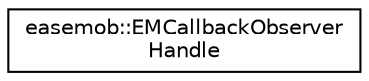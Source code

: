 digraph "Graphical Class Hierarchy"
{
  edge [fontname="Helvetica",fontsize="10",labelfontname="Helvetica",labelfontsize="10"];
  node [fontname="Helvetica",fontsize="10",shape=record];
  rankdir="LR";
  Node1 [label="easemob::EMCallbackObserver\lHandle",height=0.2,width=0.4,color="black", fillcolor="white", style="filled",URL="$classeasemob_1_1EMCallbackObserverHandle.html"];
}

